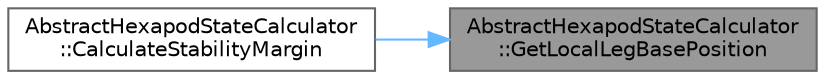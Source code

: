 digraph "AbstractHexapodStateCalculator::GetLocalLegBasePosition"
{
 // LATEX_PDF_SIZE
  bgcolor="transparent";
  edge [fontname=Helvetica,fontsize=10,labelfontname=Helvetica,labelfontsize=10];
  node [fontname=Helvetica,fontsize=10,shape=box,height=0.2,width=0.4];
  rankdir="RL";
  Node1 [id="Node000001",label="AbstractHexapodStateCalculator\l::GetLocalLegBasePosition",height=0.2,width=0.4,color="gray40", fillcolor="grey60", style="filled", fontcolor="black",tooltip="脚の付け根の座標( leg base position)を取得する．ローカル(ロボット)座標系"];
  Node1 -> Node2 [id="edge1_Node000001_Node000002",dir="back",color="steelblue1",style="solid",tooltip=" "];
  Node2 [id="Node000002",label="AbstractHexapodStateCalculator\l::CalculateStabilityMargin",height=0.2,width=0.4,color="grey40", fillcolor="white", style="filled",URL="$class_abstract_hexapod_state_calculator.html#af40c67bb064772da2c58953e20f41713",tooltip="安定余裕(Stability Margin))を計算する．詳しくは「不整地における歩行機械の静的安定性評価基準」という論文を読んで欲しい   接地脚を繋いで作られる多角形の辺と重心の距離の最小値を計算す..."];
}
